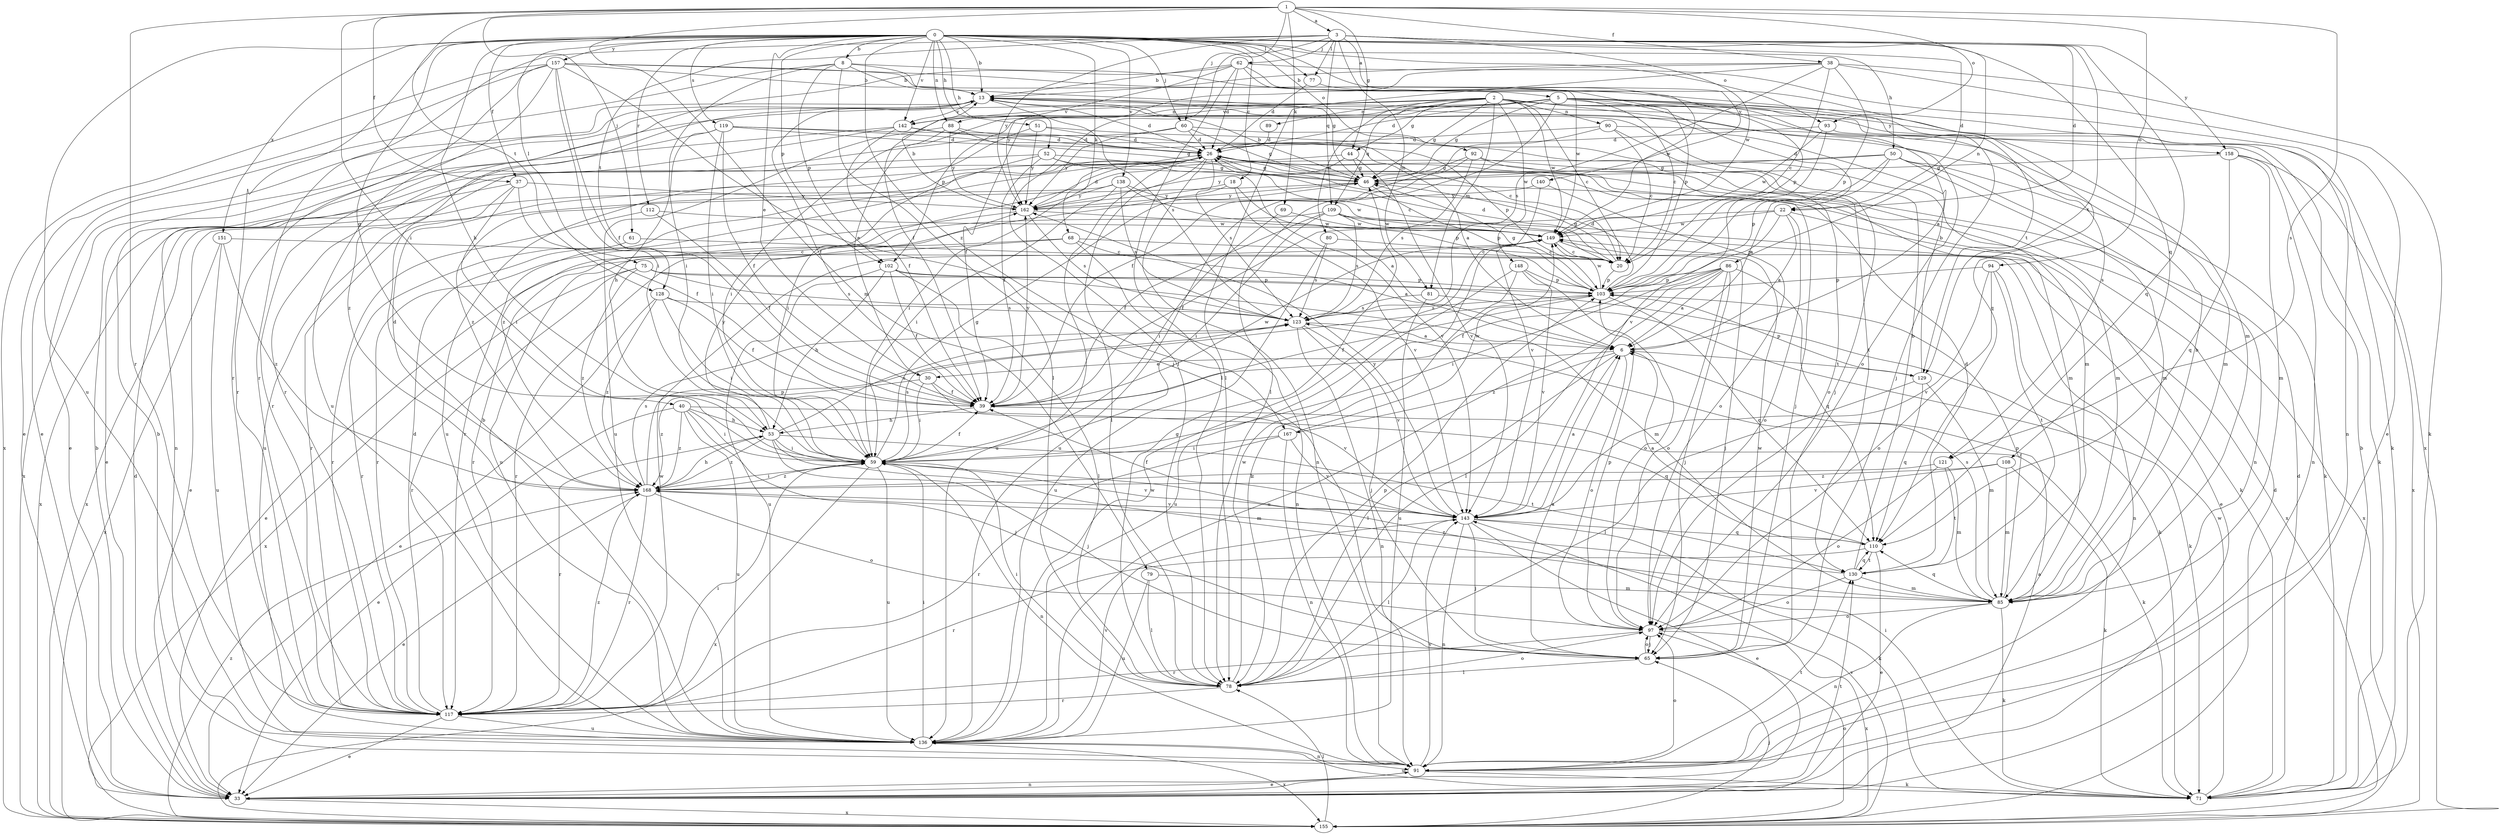 strict digraph  {
0;
1;
2;
3;
5;
6;
8;
13;
18;
20;
22;
26;
30;
33;
37;
38;
39;
40;
44;
46;
50;
51;
52;
53;
59;
60;
61;
62;
65;
68;
69;
71;
75;
77;
78;
79;
80;
81;
85;
86;
88;
89;
90;
91;
92;
93;
94;
97;
102;
103;
108;
109;
110;
112;
117;
119;
121;
123;
128;
129;
130;
136;
138;
140;
142;
143;
148;
149;
151;
155;
157;
158;
162;
167;
168;
0 -> 8  [label=b];
0 -> 13  [label=b];
0 -> 18  [label=c];
0 -> 22  [label=d];
0 -> 30  [label=e];
0 -> 37  [label=f];
0 -> 40  [label=g];
0 -> 50  [label=h];
0 -> 51  [label=h];
0 -> 52  [label=h];
0 -> 53  [label=h];
0 -> 60  [label=j];
0 -> 68  [label=k];
0 -> 75  [label=l];
0 -> 77  [label=l];
0 -> 86  [label=n];
0 -> 88  [label=n];
0 -> 92  [label=o];
0 -> 93  [label=o];
0 -> 102  [label=p];
0 -> 108  [label=q];
0 -> 112  [label=r];
0 -> 117  [label=r];
0 -> 119  [label=s];
0 -> 136  [label=u];
0 -> 138  [label=v];
0 -> 140  [label=v];
0 -> 142  [label=v];
0 -> 151  [label=x];
0 -> 157  [label=y];
0 -> 167  [label=z];
1 -> 3  [label=a];
1 -> 37  [label=f];
1 -> 38  [label=f];
1 -> 44  [label=g];
1 -> 59  [label=i];
1 -> 60  [label=j];
1 -> 61  [label=j];
1 -> 69  [label=k];
1 -> 79  [label=m];
1 -> 93  [label=o];
1 -> 94  [label=o];
1 -> 117  [label=r];
1 -> 121  [label=s];
1 -> 128  [label=t];
2 -> 20  [label=c];
2 -> 44  [label=g];
2 -> 46  [label=g];
2 -> 71  [label=k];
2 -> 80  [label=m];
2 -> 81  [label=m];
2 -> 88  [label=n];
2 -> 89  [label=n];
2 -> 90  [label=n];
2 -> 97  [label=o];
2 -> 109  [label=q];
2 -> 117  [label=r];
2 -> 121  [label=s];
2 -> 142  [label=v];
2 -> 148  [label=w];
2 -> 149  [label=w];
2 -> 158  [label=y];
3 -> 5  [label=a];
3 -> 22  [label=d];
3 -> 62  [label=j];
3 -> 77  [label=l];
3 -> 78  [label=l];
3 -> 81  [label=m];
3 -> 109  [label=q];
3 -> 110  [label=q];
3 -> 117  [label=r];
3 -> 128  [label=t];
3 -> 129  [label=t];
3 -> 149  [label=w];
3 -> 158  [label=y];
3 -> 162  [label=y];
5 -> 6  [label=a];
5 -> 20  [label=c];
5 -> 22  [label=d];
5 -> 26  [label=d];
5 -> 30  [label=e];
5 -> 39  [label=f];
5 -> 46  [label=g];
5 -> 65  [label=j];
5 -> 78  [label=l];
5 -> 91  [label=n];
5 -> 102  [label=p];
5 -> 129  [label=t];
5 -> 142  [label=v];
6 -> 30  [label=e];
6 -> 78  [label=l];
6 -> 97  [label=o];
6 -> 129  [label=t];
6 -> 167  [label=z];
8 -> 13  [label=b];
8 -> 33  [label=e];
8 -> 46  [label=g];
8 -> 59  [label=i];
8 -> 78  [label=l];
8 -> 85  [label=m];
8 -> 102  [label=p];
13 -> 26  [label=d];
13 -> 33  [label=e];
13 -> 39  [label=f];
13 -> 123  [label=s];
13 -> 142  [label=v];
18 -> 6  [label=a];
18 -> 136  [label=u];
18 -> 143  [label=v];
18 -> 162  [label=y];
20 -> 26  [label=d];
20 -> 46  [label=g];
20 -> 103  [label=p];
22 -> 6  [label=a];
22 -> 39  [label=f];
22 -> 97  [label=o];
22 -> 103  [label=p];
22 -> 149  [label=w];
22 -> 155  [label=x];
26 -> 46  [label=g];
26 -> 65  [label=j];
26 -> 78  [label=l];
26 -> 85  [label=m];
26 -> 91  [label=n];
26 -> 117  [label=r];
26 -> 123  [label=s];
26 -> 136  [label=u];
26 -> 168  [label=z];
30 -> 39  [label=f];
30 -> 59  [label=i];
30 -> 143  [label=v];
30 -> 168  [label=z];
33 -> 6  [label=a];
33 -> 13  [label=b];
33 -> 26  [label=d];
33 -> 91  [label=n];
33 -> 130  [label=t];
33 -> 155  [label=x];
37 -> 39  [label=f];
37 -> 59  [label=i];
37 -> 117  [label=r];
37 -> 155  [label=x];
37 -> 162  [label=y];
38 -> 13  [label=b];
38 -> 20  [label=c];
38 -> 33  [label=e];
38 -> 39  [label=f];
38 -> 71  [label=k];
38 -> 78  [label=l];
38 -> 103  [label=p];
38 -> 123  [label=s];
39 -> 53  [label=h];
39 -> 71  [label=k];
39 -> 149  [label=w];
39 -> 162  [label=y];
40 -> 33  [label=e];
40 -> 53  [label=h];
40 -> 59  [label=i];
40 -> 65  [label=j];
40 -> 110  [label=q];
40 -> 136  [label=u];
40 -> 168  [label=z];
44 -> 46  [label=g];
44 -> 143  [label=v];
44 -> 162  [label=y];
44 -> 168  [label=z];
46 -> 13  [label=b];
46 -> 33  [label=e];
46 -> 71  [label=k];
46 -> 103  [label=p];
46 -> 162  [label=y];
50 -> 6  [label=a];
50 -> 46  [label=g];
50 -> 59  [label=i];
50 -> 71  [label=k];
50 -> 85  [label=m];
50 -> 91  [label=n];
50 -> 103  [label=p];
51 -> 26  [label=d];
51 -> 130  [label=t];
51 -> 136  [label=u];
51 -> 162  [label=y];
52 -> 20  [label=c];
52 -> 39  [label=f];
52 -> 46  [label=g];
52 -> 59  [label=i];
52 -> 136  [label=u];
52 -> 143  [label=v];
53 -> 59  [label=i];
53 -> 65  [label=j];
53 -> 85  [label=m];
53 -> 117  [label=r];
53 -> 123  [label=s];
53 -> 130  [label=t];
53 -> 162  [label=y];
53 -> 168  [label=z];
59 -> 39  [label=f];
59 -> 46  [label=g];
59 -> 91  [label=n];
59 -> 123  [label=s];
59 -> 136  [label=u];
59 -> 143  [label=v];
59 -> 155  [label=x];
59 -> 168  [label=z];
60 -> 26  [label=d];
60 -> 46  [label=g];
60 -> 85  [label=m];
60 -> 91  [label=n];
60 -> 162  [label=y];
61 -> 20  [label=c];
61 -> 117  [label=r];
62 -> 13  [label=b];
62 -> 26  [label=d];
62 -> 78  [label=l];
62 -> 103  [label=p];
62 -> 110  [label=q];
62 -> 117  [label=r];
62 -> 155  [label=x];
62 -> 162  [label=y];
65 -> 6  [label=a];
65 -> 78  [label=l];
65 -> 97  [label=o];
65 -> 149  [label=w];
68 -> 6  [label=a];
68 -> 20  [label=c];
68 -> 33  [label=e];
68 -> 91  [label=n];
68 -> 117  [label=r];
69 -> 59  [label=i];
69 -> 149  [label=w];
71 -> 13  [label=b];
71 -> 26  [label=d];
71 -> 59  [label=i];
71 -> 136  [label=u];
71 -> 149  [label=w];
75 -> 85  [label=m];
75 -> 103  [label=p];
75 -> 117  [label=r];
75 -> 123  [label=s];
75 -> 155  [label=x];
75 -> 168  [label=z];
77 -> 26  [label=d];
77 -> 149  [label=w];
78 -> 46  [label=g];
78 -> 59  [label=i];
78 -> 97  [label=o];
78 -> 103  [label=p];
78 -> 117  [label=r];
78 -> 149  [label=w];
79 -> 78  [label=l];
79 -> 85  [label=m];
79 -> 136  [label=u];
80 -> 20  [label=c];
80 -> 123  [label=s];
80 -> 136  [label=u];
81 -> 71  [label=k];
81 -> 123  [label=s];
81 -> 136  [label=u];
85 -> 13  [label=b];
85 -> 71  [label=k];
85 -> 91  [label=n];
85 -> 97  [label=o];
85 -> 103  [label=p];
85 -> 110  [label=q];
85 -> 123  [label=s];
86 -> 6  [label=a];
86 -> 39  [label=f];
86 -> 59  [label=i];
86 -> 65  [label=j];
86 -> 78  [label=l];
86 -> 97  [label=o];
86 -> 103  [label=p];
86 -> 110  [label=q];
86 -> 136  [label=u];
88 -> 26  [label=d];
88 -> 46  [label=g];
88 -> 59  [label=i];
88 -> 136  [label=u];
88 -> 162  [label=y];
89 -> 26  [label=d];
90 -> 20  [label=c];
90 -> 26  [label=d];
90 -> 39  [label=f];
90 -> 65  [label=j];
90 -> 85  [label=m];
91 -> 13  [label=b];
91 -> 33  [label=e];
91 -> 71  [label=k];
91 -> 97  [label=o];
91 -> 130  [label=t];
91 -> 143  [label=v];
92 -> 46  [label=g];
92 -> 85  [label=m];
92 -> 97  [label=o];
92 -> 123  [label=s];
92 -> 136  [label=u];
93 -> 26  [label=d];
93 -> 71  [label=k];
93 -> 143  [label=v];
93 -> 149  [label=w];
94 -> 91  [label=n];
94 -> 97  [label=o];
94 -> 103  [label=p];
94 -> 130  [label=t];
94 -> 143  [label=v];
97 -> 65  [label=j];
97 -> 103  [label=p];
97 -> 117  [label=r];
97 -> 155  [label=x];
102 -> 39  [label=f];
102 -> 53  [label=h];
102 -> 71  [label=k];
102 -> 78  [label=l];
102 -> 103  [label=p];
102 -> 136  [label=u];
103 -> 26  [label=d];
103 -> 39  [label=f];
103 -> 46  [label=g];
103 -> 110  [label=q];
103 -> 123  [label=s];
103 -> 149  [label=w];
108 -> 71  [label=k];
108 -> 85  [label=m];
108 -> 143  [label=v];
108 -> 168  [label=z];
109 -> 33  [label=e];
109 -> 39  [label=f];
109 -> 59  [label=i];
109 -> 117  [label=r];
109 -> 123  [label=s];
109 -> 149  [label=w];
109 -> 155  [label=x];
110 -> 6  [label=a];
110 -> 33  [label=e];
110 -> 117  [label=r];
110 -> 130  [label=t];
112 -> 39  [label=f];
112 -> 117  [label=r];
112 -> 149  [label=w];
117 -> 26  [label=d];
117 -> 33  [label=e];
117 -> 59  [label=i];
117 -> 136  [label=u];
117 -> 149  [label=w];
117 -> 168  [label=z];
119 -> 6  [label=a];
119 -> 20  [label=c];
119 -> 26  [label=d];
119 -> 39  [label=f];
119 -> 53  [label=h];
119 -> 59  [label=i];
119 -> 168  [label=z];
121 -> 85  [label=m];
121 -> 97  [label=o];
121 -> 130  [label=t];
121 -> 168  [label=z];
123 -> 6  [label=a];
123 -> 65  [label=j];
123 -> 91  [label=n];
123 -> 143  [label=v];
128 -> 33  [label=e];
128 -> 39  [label=f];
128 -> 59  [label=i];
128 -> 123  [label=s];
128 -> 168  [label=z];
129 -> 13  [label=b];
129 -> 78  [label=l];
129 -> 85  [label=m];
129 -> 103  [label=p];
129 -> 110  [label=q];
130 -> 13  [label=b];
130 -> 26  [label=d];
130 -> 85  [label=m];
130 -> 97  [label=o];
130 -> 110  [label=q];
130 -> 168  [label=z];
136 -> 13  [label=b];
136 -> 59  [label=i];
136 -> 91  [label=n];
136 -> 143  [label=v];
136 -> 149  [label=w];
136 -> 155  [label=x];
138 -> 59  [label=i];
138 -> 103  [label=p];
138 -> 123  [label=s];
138 -> 149  [label=w];
138 -> 155  [label=x];
138 -> 162  [label=y];
140 -> 97  [label=o];
140 -> 143  [label=v];
140 -> 162  [label=y];
142 -> 26  [label=d];
142 -> 33  [label=e];
142 -> 39  [label=f];
142 -> 103  [label=p];
142 -> 155  [label=x];
143 -> 6  [label=a];
143 -> 33  [label=e];
143 -> 39  [label=f];
143 -> 65  [label=j];
143 -> 71  [label=k];
143 -> 78  [label=l];
143 -> 91  [label=n];
143 -> 110  [label=q];
143 -> 162  [label=y];
148 -> 78  [label=l];
148 -> 97  [label=o];
148 -> 103  [label=p];
148 -> 136  [label=u];
148 -> 143  [label=v];
149 -> 20  [label=c];
149 -> 65  [label=j];
151 -> 20  [label=c];
151 -> 136  [label=u];
151 -> 155  [label=x];
151 -> 168  [label=z];
155 -> 26  [label=d];
155 -> 65  [label=j];
155 -> 78  [label=l];
155 -> 97  [label=o];
155 -> 143  [label=v];
155 -> 168  [label=z];
157 -> 13  [label=b];
157 -> 33  [label=e];
157 -> 39  [label=f];
157 -> 59  [label=i];
157 -> 65  [label=j];
157 -> 103  [label=p];
157 -> 117  [label=r];
157 -> 136  [label=u];
157 -> 149  [label=w];
157 -> 155  [label=x];
158 -> 46  [label=g];
158 -> 85  [label=m];
158 -> 91  [label=n];
158 -> 110  [label=q];
158 -> 155  [label=x];
162 -> 13  [label=b];
162 -> 26  [label=d];
162 -> 117  [label=r];
162 -> 123  [label=s];
162 -> 149  [label=w];
167 -> 59  [label=i];
167 -> 91  [label=n];
167 -> 117  [label=r];
167 -> 143  [label=v];
167 -> 149  [label=w];
168 -> 26  [label=d];
168 -> 33  [label=e];
168 -> 53  [label=h];
168 -> 59  [label=i];
168 -> 97  [label=o];
168 -> 103  [label=p];
168 -> 117  [label=r];
168 -> 123  [label=s];
168 -> 143  [label=v];
}

